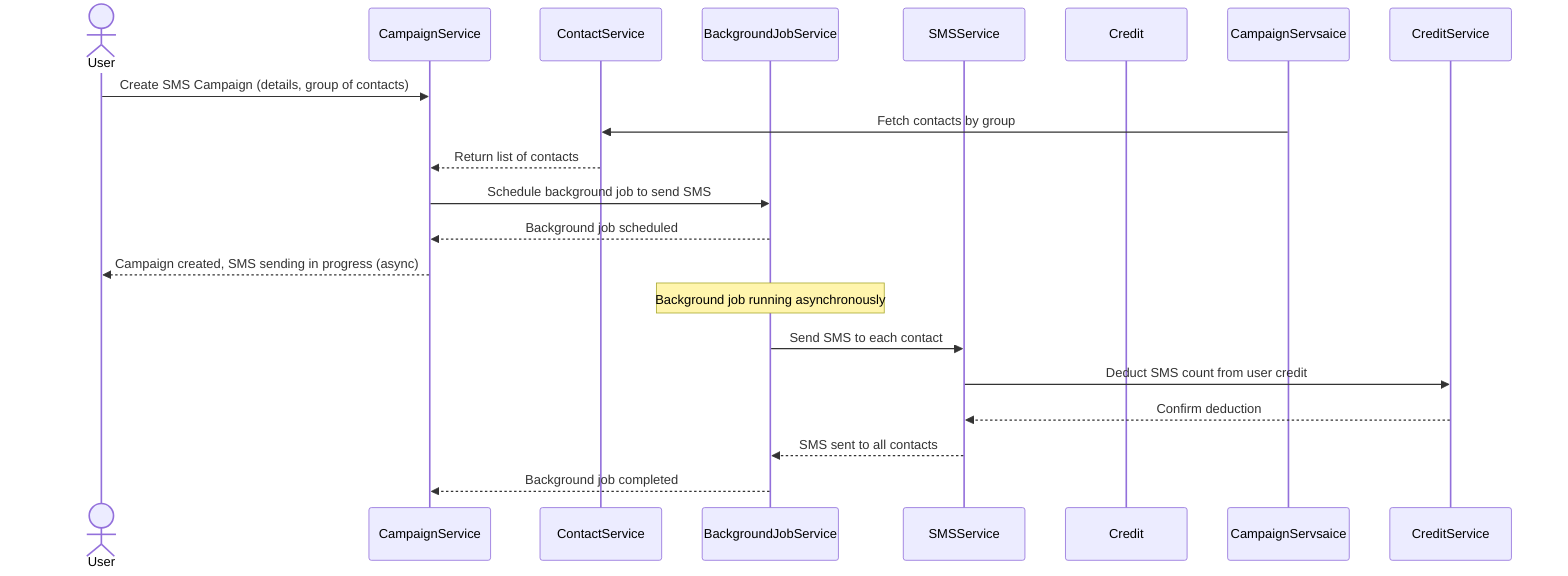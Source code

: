 sequenceDiagram

    Actor u as User
    participant CampaignService
    participant ContactService
    participant BackgroundJobService
    participant SMSService
    participant Credit

    u ->> CampaignService: Create SMS Campaign (details, group of contacts)
    CampaignServsaice->>ContactService: Fetch contacts by group
    ContactService-->>CampaignService: Return list of contacts

    CampaignService->>BackgroundJobService: Schedule background job to send SMS
    BackgroundJobService-->>CampaignService: Background job scheduled

    CampaignService-->>u: Campaign created, SMS sending in progress (async)

    Note over BackgroundJobService: Background job running asynchronously

    BackgroundJobService->>SMSService: Send SMS to each contact
    SMSService->>CreditService: Deduct SMS count from user credit
    CreditService-->>SMSService: Confirm deduction

    SMSService-->>BackgroundJobService: SMS sent to all contacts
    BackgroundJobService-->>CampaignService: Background job completed